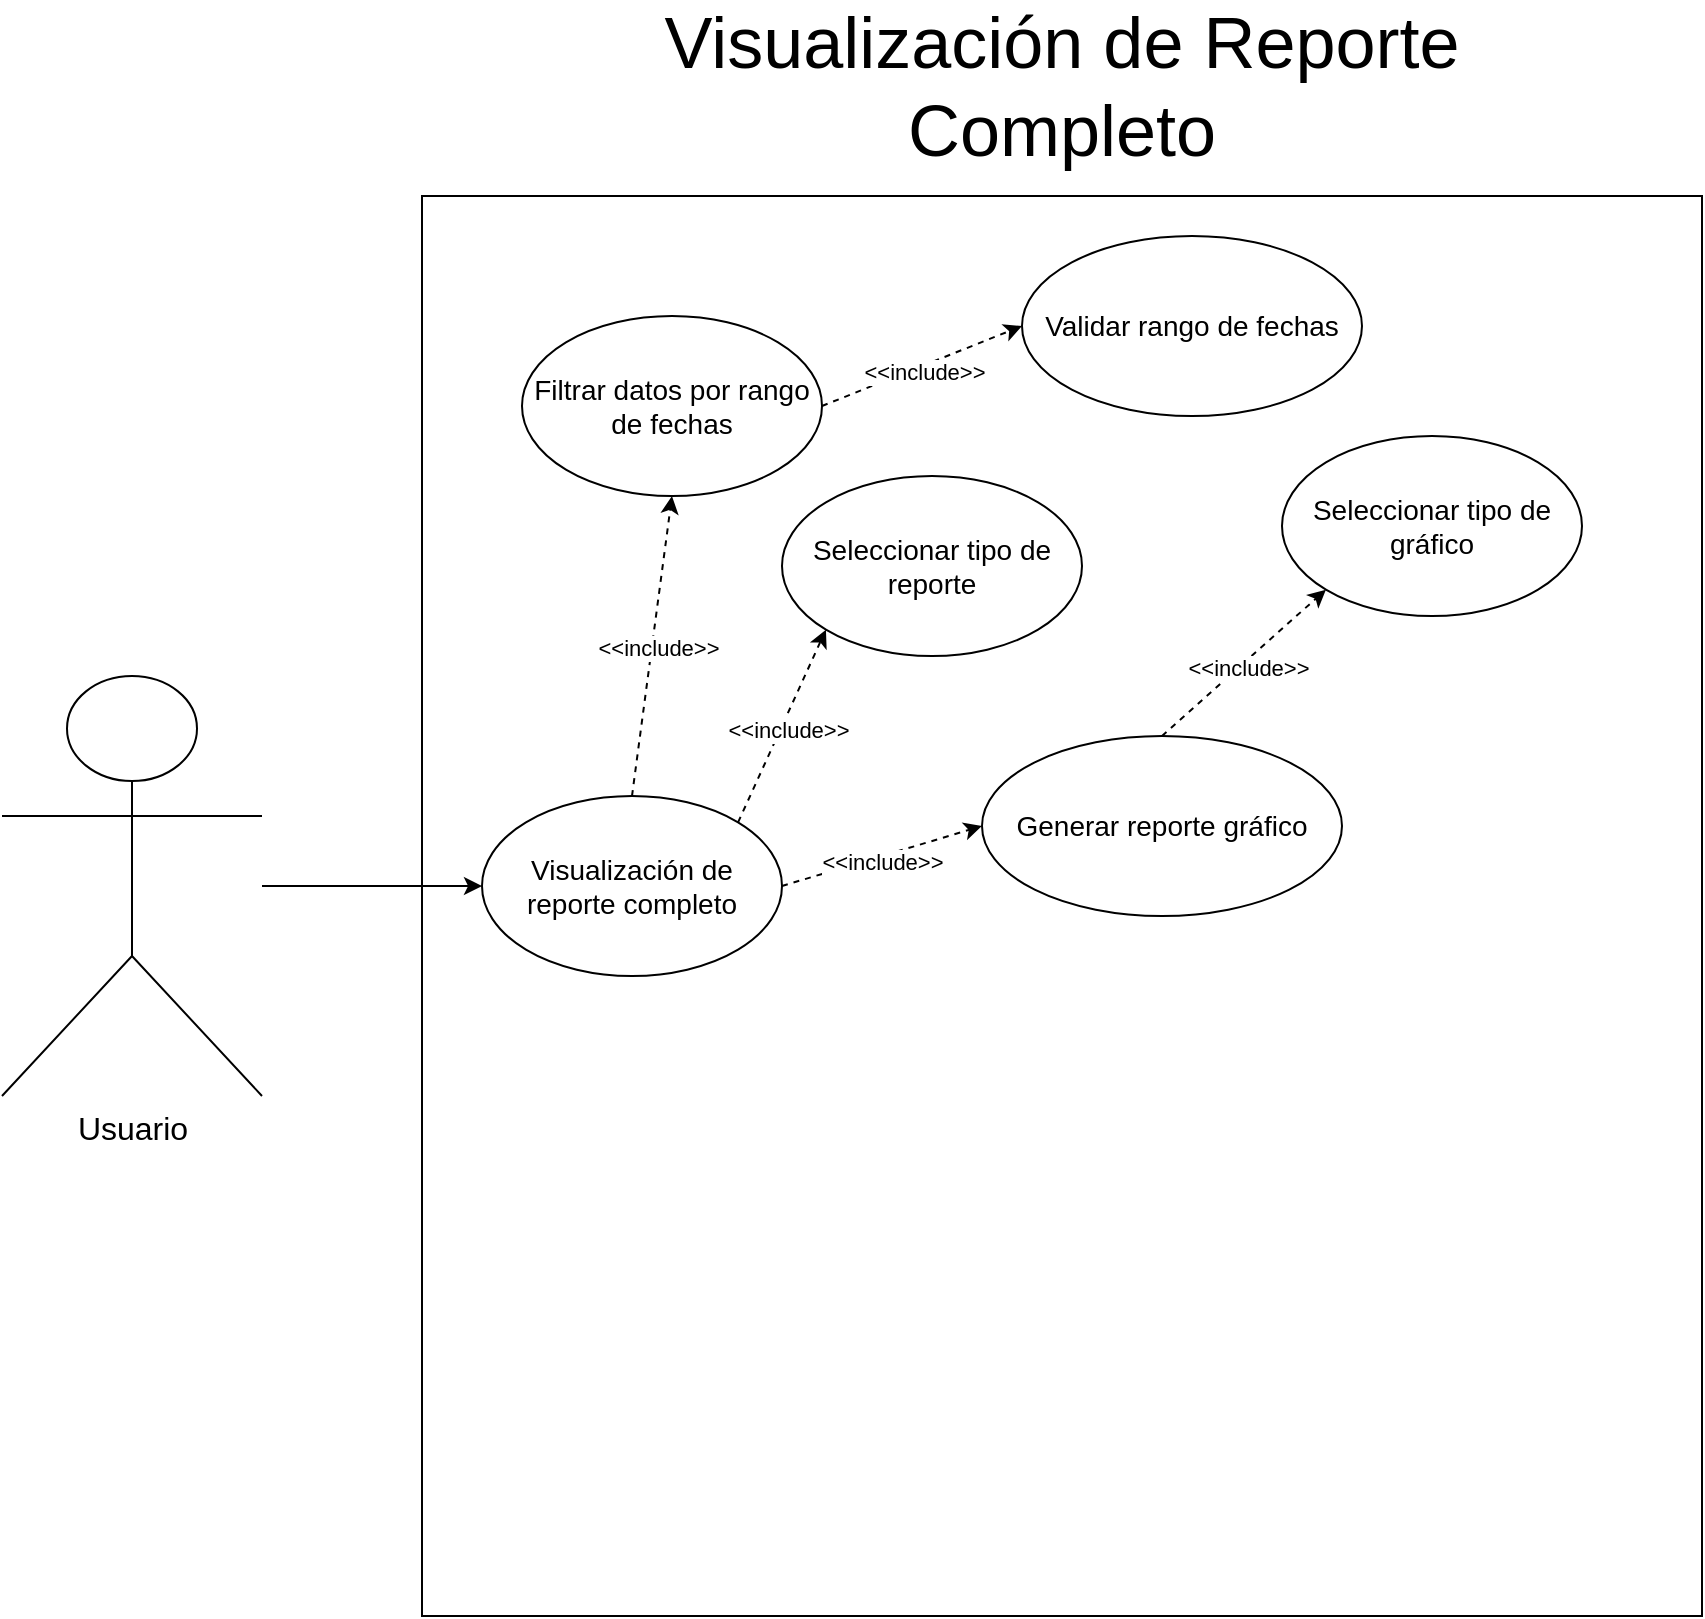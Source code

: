 <mxfile version="24.8.6" pages="2">
  <diagram name="Página-1" id="QevEi7JrZBXtHWxQ8HsZ">
    <mxGraphModel dx="974" dy="665" grid="1" gridSize="10" guides="1" tooltips="1" connect="1" arrows="1" fold="1" page="1" pageScale="1" pageWidth="1600" pageHeight="1200" math="0" shadow="0">
      <root>
        <mxCell id="0" />
        <mxCell id="1" parent="0" />
        <mxCell id="GHkWBlnJzktQdAIYeo0X-1" value="&lt;font style=&quot;font-size: 36px;&quot;&gt;Visualización de Reporte Completo&lt;/font&gt;" style="text;html=1;align=center;verticalAlign=middle;whiteSpace=wrap;rounded=0;" parent="1" vertex="1">
          <mxGeometry x="340" y="90" width="440" height="30" as="geometry" />
        </mxCell>
        <mxCell id="GHkWBlnJzktQdAIYeo0X-2" value="" style="rounded=0;whiteSpace=wrap;html=1;rotation=-90;" parent="1" vertex="1">
          <mxGeometry x="205" y="195" width="710" height="640" as="geometry" />
        </mxCell>
        <mxCell id="pUoEtavxAb6EhsqpO-Y9-11" style="rounded=0;orthogonalLoop=1;jettySize=auto;html=1;entryX=0;entryY=0.5;entryDx=0;entryDy=0;" parent="1" source="GHkWBlnJzktQdAIYeo0X-3" target="pUoEtavxAb6EhsqpO-Y9-1" edge="1">
          <mxGeometry relative="1" as="geometry" />
        </mxCell>
        <mxCell id="GHkWBlnJzktQdAIYeo0X-3" value="Usuario&lt;div style=&quot;font-size: 16px;&quot;&gt;&lt;br style=&quot;font-size: 16px;&quot;&gt;&lt;/div&gt;" style="shape=umlActor;verticalLabelPosition=bottom;verticalAlign=top;html=1;outlineConnect=0;fontSize=16;" parent="1" vertex="1">
          <mxGeometry x="30" y="400" width="130" height="210" as="geometry" />
        </mxCell>
        <mxCell id="pUoEtavxAb6EhsqpO-Y9-1" value="&lt;font style=&quot;font-size: 14px;&quot;&gt;Visualización de reporte completo&lt;/font&gt;" style="ellipse;whiteSpace=wrap;html=1;" parent="1" vertex="1">
          <mxGeometry x="270" y="460" width="150" height="90" as="geometry" />
        </mxCell>
        <mxCell id="pUoEtavxAb6EhsqpO-Y9-2" value="&lt;font style=&quot;font-size: 14px;&quot;&gt;Filtrar datos por rango de fechas&lt;/font&gt;" style="ellipse;whiteSpace=wrap;html=1;" parent="1" vertex="1">
          <mxGeometry x="290" y="220" width="150" height="90" as="geometry" />
        </mxCell>
        <mxCell id="pUoEtavxAb6EhsqpO-Y9-3" value="" style="endArrow=classic;dashed=1;html=1;rounded=0;entryX=0.5;entryY=1;entryDx=0;entryDy=0;exitX=0.5;exitY=0;exitDx=0;exitDy=0;endFill=1;" parent="1" source="pUoEtavxAb6EhsqpO-Y9-1" target="pUoEtavxAb6EhsqpO-Y9-2" edge="1">
          <mxGeometry width="50" height="50" relative="1" as="geometry">
            <mxPoint x="410" y="440" as="sourcePoint" />
            <mxPoint x="460" y="390" as="targetPoint" />
          </mxGeometry>
        </mxCell>
        <mxCell id="pUoEtavxAb6EhsqpO-Y9-4" value="&amp;lt;&amp;lt;include&amp;gt;&amp;gt;" style="edgeLabel;html=1;align=center;verticalAlign=middle;resizable=0;points=[];" parent="pUoEtavxAb6EhsqpO-Y9-3" vertex="1" connectable="0">
          <mxGeometry x="-0.009" y="-3" relative="1" as="geometry">
            <mxPoint as="offset" />
          </mxGeometry>
        </mxCell>
        <mxCell id="pUoEtavxAb6EhsqpO-Y9-5" value="&lt;font style=&quot;font-size: 14px;&quot;&gt;Seleccionar tipo de reporte&lt;/font&gt;" style="ellipse;whiteSpace=wrap;html=1;" parent="1" vertex="1">
          <mxGeometry x="420" y="300" width="150" height="90" as="geometry" />
        </mxCell>
        <mxCell id="pUoEtavxAb6EhsqpO-Y9-6" value="" style="endArrow=classic;dashed=1;html=1;rounded=0;entryX=0;entryY=1;entryDx=0;entryDy=0;exitX=1;exitY=0;exitDx=0;exitDy=0;endFill=1;" parent="1" source="pUoEtavxAb6EhsqpO-Y9-1" target="pUoEtavxAb6EhsqpO-Y9-5" edge="1">
          <mxGeometry width="50" height="50" relative="1" as="geometry">
            <mxPoint x="440" y="400" as="sourcePoint" />
            <mxPoint x="460" y="505" as="targetPoint" />
          </mxGeometry>
        </mxCell>
        <mxCell id="pUoEtavxAb6EhsqpO-Y9-7" value="&amp;lt;&amp;lt;include&amp;gt;&amp;gt;" style="edgeLabel;html=1;align=center;verticalAlign=middle;resizable=0;points=[];" parent="pUoEtavxAb6EhsqpO-Y9-6" vertex="1" connectable="0">
          <mxGeometry x="-0.009" y="-3" relative="1" as="geometry">
            <mxPoint as="offset" />
          </mxGeometry>
        </mxCell>
        <mxCell id="pUoEtavxAb6EhsqpO-Y9-8" value="&lt;font style=&quot;font-size: 14px;&quot;&gt;Generar reporte gráfico&lt;/font&gt;" style="ellipse;whiteSpace=wrap;html=1;" parent="1" vertex="1">
          <mxGeometry x="520" y="430" width="180" height="90" as="geometry" />
        </mxCell>
        <mxCell id="pUoEtavxAb6EhsqpO-Y9-9" value="" style="endArrow=classic;dashed=1;html=1;rounded=0;entryX=0;entryY=0.5;entryDx=0;entryDy=0;exitX=1;exitY=0.5;exitDx=0;exitDy=0;endFill=1;" parent="1" source="pUoEtavxAb6EhsqpO-Y9-1" target="pUoEtavxAb6EhsqpO-Y9-8" edge="1">
          <mxGeometry width="50" height="50" relative="1" as="geometry">
            <mxPoint x="450" y="510" as="sourcePoint" />
            <mxPoint x="470" y="615" as="targetPoint" />
          </mxGeometry>
        </mxCell>
        <mxCell id="pUoEtavxAb6EhsqpO-Y9-10" value="&amp;lt;&amp;lt;include&amp;gt;&amp;gt;" style="edgeLabel;html=1;align=center;verticalAlign=middle;resizable=0;points=[];" parent="pUoEtavxAb6EhsqpO-Y9-9" vertex="1" connectable="0">
          <mxGeometry x="-0.009" y="-3" relative="1" as="geometry">
            <mxPoint as="offset" />
          </mxGeometry>
        </mxCell>
        <mxCell id="pUoEtavxAb6EhsqpO-Y9-20" value="&lt;font style=&quot;font-size: 14px;&quot;&gt;Validar rango de fechas&lt;/font&gt;" style="ellipse;whiteSpace=wrap;html=1;" parent="1" vertex="1">
          <mxGeometry x="540" y="180" width="170" height="90" as="geometry" />
        </mxCell>
        <mxCell id="pUoEtavxAb6EhsqpO-Y9-21" value="" style="endArrow=classic;dashed=1;html=1;rounded=0;entryX=0;entryY=0.5;entryDx=0;entryDy=0;exitX=1;exitY=0.5;exitDx=0;exitDy=0;endFill=1;" parent="1" source="pUoEtavxAb6EhsqpO-Y9-2" target="pUoEtavxAb6EhsqpO-Y9-20" edge="1">
          <mxGeometry width="50" height="50" relative="1" as="geometry">
            <mxPoint x="665" y="400" as="sourcePoint" />
            <mxPoint x="780" y="330" as="targetPoint" />
          </mxGeometry>
        </mxCell>
        <mxCell id="pUoEtavxAb6EhsqpO-Y9-22" value="&amp;lt;&amp;lt;include&amp;gt;&amp;gt;" style="edgeLabel;html=1;align=center;verticalAlign=middle;resizable=0;points=[];" parent="pUoEtavxAb6EhsqpO-Y9-21" vertex="1" connectable="0">
          <mxGeometry x="-0.009" y="-3" relative="1" as="geometry">
            <mxPoint as="offset" />
          </mxGeometry>
        </mxCell>
        <mxCell id="pUoEtavxAb6EhsqpO-Y9-23" value="&lt;font style=&quot;font-size: 14px;&quot;&gt;Seleccionar tipo de gráfico&lt;/font&gt;" style="ellipse;whiteSpace=wrap;html=1;" parent="1" vertex="1">
          <mxGeometry x="670" y="280" width="150" height="90" as="geometry" />
        </mxCell>
        <mxCell id="pUoEtavxAb6EhsqpO-Y9-24" value="" style="endArrow=classic;dashed=1;html=1;rounded=0;entryX=0;entryY=1;entryDx=0;entryDy=0;exitX=0.5;exitY=0;exitDx=0;exitDy=0;endFill=1;" parent="1" source="pUoEtavxAb6EhsqpO-Y9-8" target="pUoEtavxAb6EhsqpO-Y9-23" edge="1">
          <mxGeometry width="50" height="50" relative="1" as="geometry">
            <mxPoint x="620" y="430" as="sourcePoint" />
            <mxPoint x="870" y="410" as="targetPoint" />
          </mxGeometry>
        </mxCell>
        <mxCell id="pUoEtavxAb6EhsqpO-Y9-25" value="&amp;lt;&amp;lt;include&amp;gt;&amp;gt;" style="edgeLabel;html=1;align=center;verticalAlign=middle;resizable=0;points=[];" parent="pUoEtavxAb6EhsqpO-Y9-24" vertex="1" connectable="0">
          <mxGeometry x="-0.009" y="-3" relative="1" as="geometry">
            <mxPoint as="offset" />
          </mxGeometry>
        </mxCell>
      </root>
    </mxGraphModel>
  </diagram>
  <diagram id="1WcI22cYNOGCAuIdJkQm" name="Página-2">
    <mxGraphModel dx="1948" dy="1330" grid="1" gridSize="10" guides="1" tooltips="1" connect="1" arrows="1" fold="1" page="1" pageScale="1" pageWidth="1600" pageHeight="1200" math="0" shadow="0">
      <root>
        <mxCell id="0" />
        <mxCell id="1" parent="0" />
        <mxCell id="j1WWjXgH7O7Mia2EJYIv-1" value="&lt;span style=&quot;font-size: 24px;&quot;&gt;Explicación de los casos de uso:&lt;/span&gt;&lt;div style=&quot;font-size: 24px;&quot;&gt;&lt;ol style=&quot;font-size: 24px;&quot;&gt;&lt;li style=&quot;font-size: 24px;&quot;&gt;&lt;span style=&quot;font-size: 24px;&quot;&gt;&lt;b style=&quot;font-size: 24px;&quot;&gt;Visualización de Reporte completo: &lt;/b&gt;Este caso de uso permite al usuario obtener una visión integral de los datos almacenados en el sistema mediante reportes. El usuario puede filtrar información, seleccionar el tipo de reporte y visualizarlo de manera gráfica o en formato tabular. También se habilitan opciones para exportar o enviar reporte.&lt;/span&gt;&lt;/li&gt;&lt;li style=&quot;font-size: 24px;&quot;&gt;&lt;span style=&quot;font-size: 24px;&quot;&gt;&lt;b style=&quot;font-size: 24px;&quot;&gt;Filtrar datos por rango de fechas: &lt;/b&gt;Permite al usuario especificar un rango de fechas para delimitar los datos que de incluirán en el reporte. Esto es útil para obtener información detallada en un período determinado.&lt;/span&gt;&lt;/li&gt;&lt;li style=&quot;font-size: 24px;&quot;&gt;&lt;span style=&quot;font-size: 24px;&quot;&gt;&lt;b style=&quot;font-size: 24px;&quot;&gt;Seleccionar tipo de reporte: &lt;/b&gt;El usuario puede elegir el tipo de reporte que desea generar, como ingresos, gastos, balances o comparativos. Esto personaliza la información mostrada según las necesidades del usuario.&lt;/span&gt;&lt;/li&gt;&lt;li style=&quot;font-size: 24px;&quot;&gt;&lt;span style=&quot;font-size: 24px;&quot;&gt;&lt;b style=&quot;font-size: 24px;&quot;&gt;Generar reporte gráfico: &lt;/b&gt;Transforma los datos seleccionados en una representación gráfica para una mejor comprensión visual. Los gráficos pueden ser diferentes tipos (barras, líneas, pastel, etc.)&lt;/span&gt;&lt;/li&gt;&lt;li style=&quot;font-size: 24px;&quot;&gt;&lt;span style=&quot;font-size: 24px;&quot;&gt;&lt;b style=&quot;font-size: 24px;&quot;&gt;Validar rango de fechas: &lt;/b&gt;El sistema comprueba que las fechas ingresadas por el usuario sean válidas (por ejemplo, que no se introduzcan fechas en el futuro o un rango donde la fecha de inicio sea posterior a la de fin).&lt;/span&gt;&lt;/li&gt;&lt;li style=&quot;font-size: 24px;&quot;&gt;&lt;span style=&quot;font-size: 24px;&quot;&gt;&lt;b style=&quot;font-size: 24px;&quot;&gt;Seleccionar tipo de gráfico: &lt;/b&gt;Permite al usuario elegir entre diferentes estilos de gráficos (como barras, líneas o pastel) para que la representación del reporte sea acorde a sus preferencias.&lt;/span&gt;&lt;/li&gt;&lt;/ol&gt;&lt;/div&gt;" style="rounded=0;whiteSpace=wrap;html=1;align=left;fontSize=24;" parent="1" vertex="1">
          <mxGeometry x="340" y="245" width="890" height="710" as="geometry" />
        </mxCell>
      </root>
    </mxGraphModel>
  </diagram>
</mxfile>
